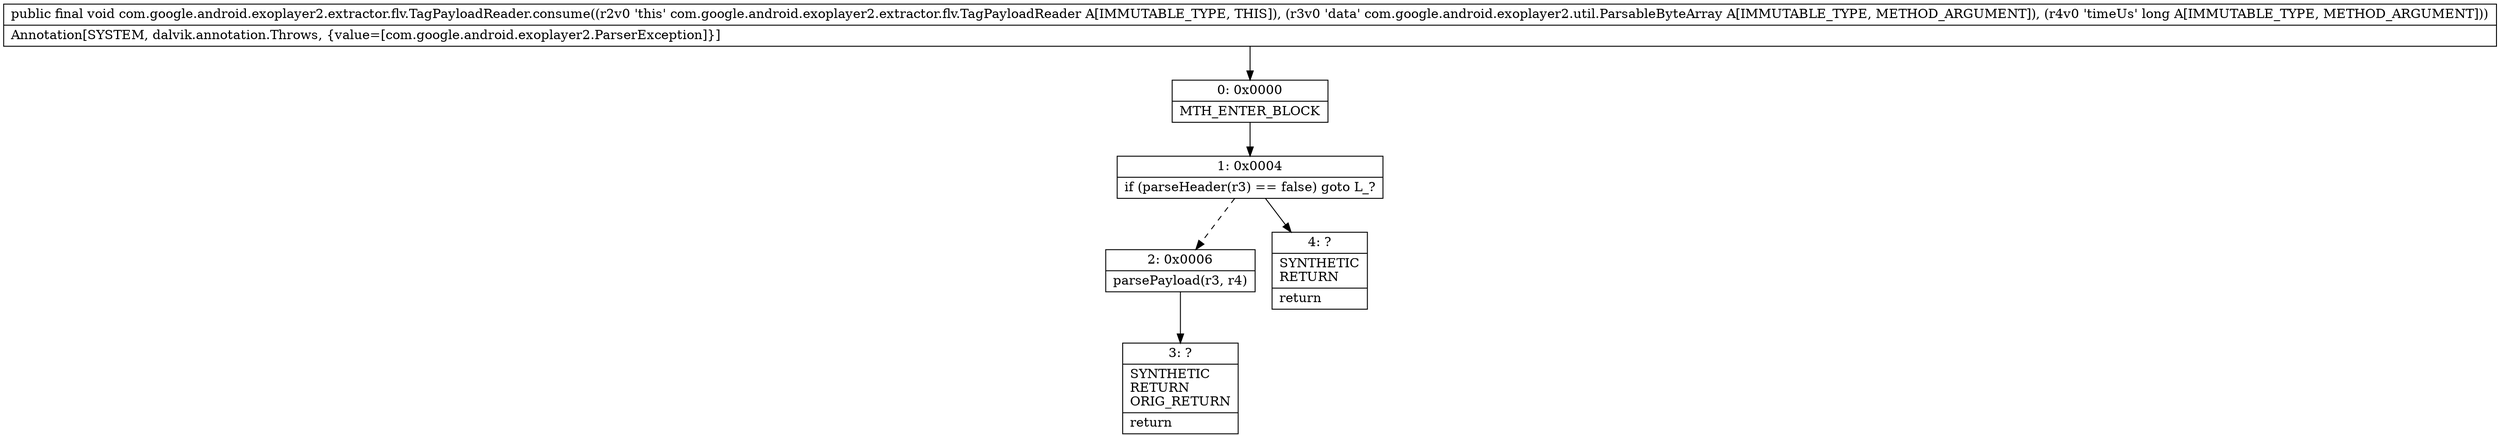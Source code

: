 digraph "CFG forcom.google.android.exoplayer2.extractor.flv.TagPayloadReader.consume(Lcom\/google\/android\/exoplayer2\/util\/ParsableByteArray;J)V" {
Node_0 [shape=record,label="{0\:\ 0x0000|MTH_ENTER_BLOCK\l}"];
Node_1 [shape=record,label="{1\:\ 0x0004|if (parseHeader(r3) == false) goto L_?\l}"];
Node_2 [shape=record,label="{2\:\ 0x0006|parsePayload(r3, r4)\l}"];
Node_3 [shape=record,label="{3\:\ ?|SYNTHETIC\lRETURN\lORIG_RETURN\l|return\l}"];
Node_4 [shape=record,label="{4\:\ ?|SYNTHETIC\lRETURN\l|return\l}"];
MethodNode[shape=record,label="{public final void com.google.android.exoplayer2.extractor.flv.TagPayloadReader.consume((r2v0 'this' com.google.android.exoplayer2.extractor.flv.TagPayloadReader A[IMMUTABLE_TYPE, THIS]), (r3v0 'data' com.google.android.exoplayer2.util.ParsableByteArray A[IMMUTABLE_TYPE, METHOD_ARGUMENT]), (r4v0 'timeUs' long A[IMMUTABLE_TYPE, METHOD_ARGUMENT]))  | Annotation[SYSTEM, dalvik.annotation.Throws, \{value=[com.google.android.exoplayer2.ParserException]\}]\l}"];
MethodNode -> Node_0;
Node_0 -> Node_1;
Node_1 -> Node_2[style=dashed];
Node_1 -> Node_4;
Node_2 -> Node_3;
}

